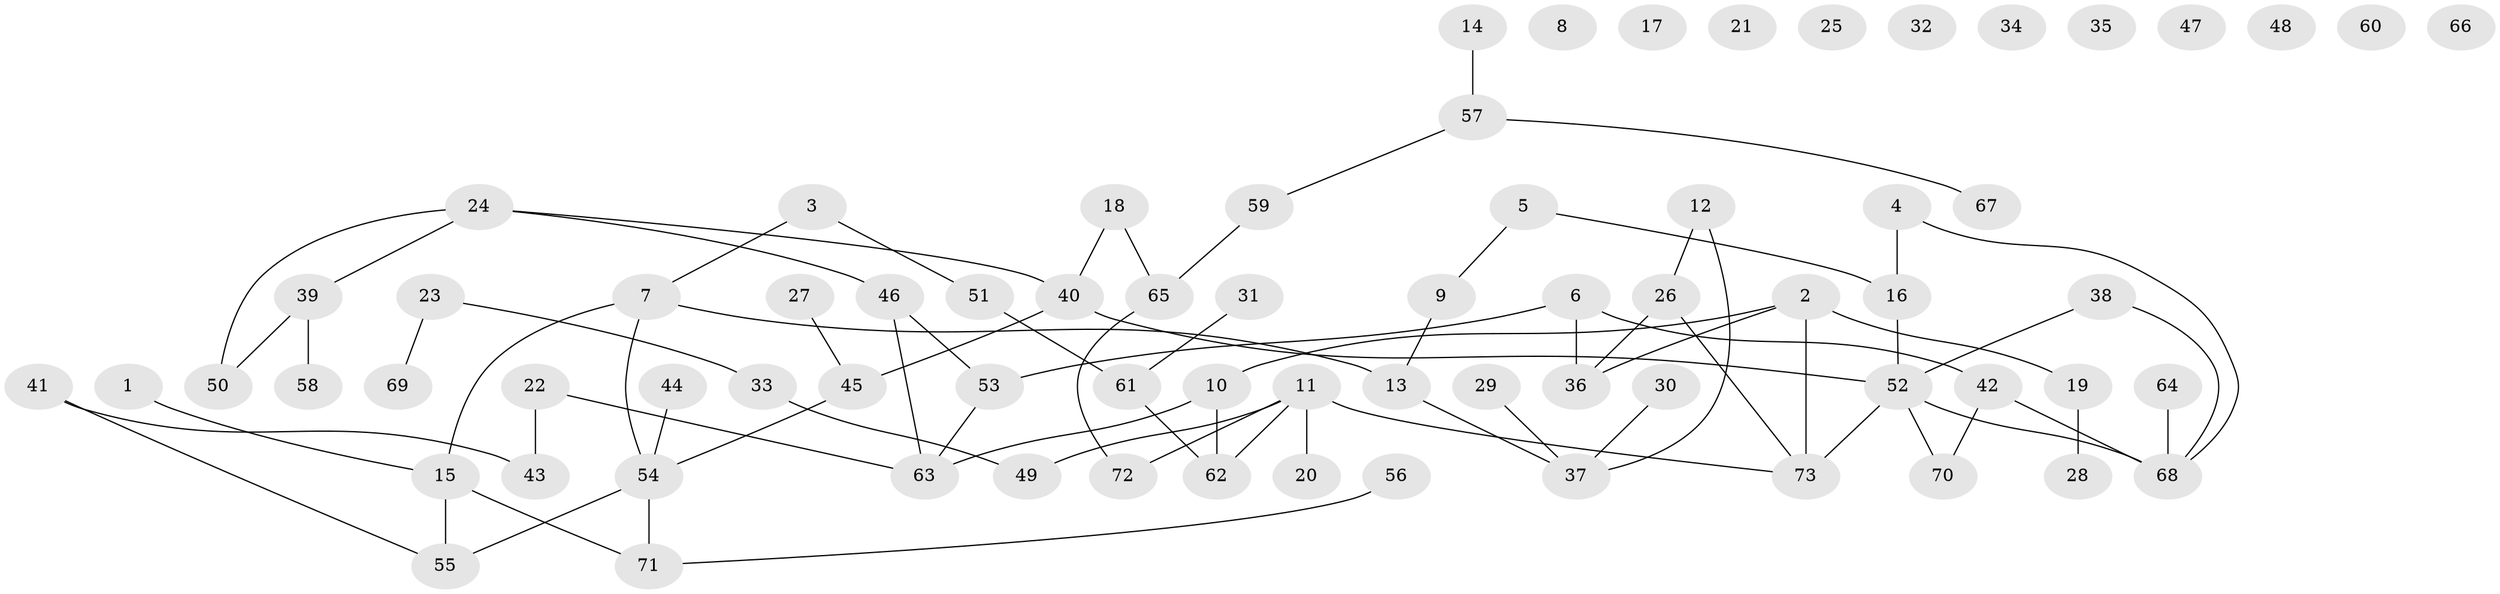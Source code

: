 // Generated by graph-tools (version 1.1) at 2025/38/03/09/25 04:38:56]
// undirected, 73 vertices, 78 edges
graph export_dot {
graph [start="1"]
  node [color=gray90,style=filled];
  1;
  2;
  3;
  4;
  5;
  6;
  7;
  8;
  9;
  10;
  11;
  12;
  13;
  14;
  15;
  16;
  17;
  18;
  19;
  20;
  21;
  22;
  23;
  24;
  25;
  26;
  27;
  28;
  29;
  30;
  31;
  32;
  33;
  34;
  35;
  36;
  37;
  38;
  39;
  40;
  41;
  42;
  43;
  44;
  45;
  46;
  47;
  48;
  49;
  50;
  51;
  52;
  53;
  54;
  55;
  56;
  57;
  58;
  59;
  60;
  61;
  62;
  63;
  64;
  65;
  66;
  67;
  68;
  69;
  70;
  71;
  72;
  73;
  1 -- 15;
  2 -- 10;
  2 -- 19;
  2 -- 36;
  2 -- 73;
  3 -- 7;
  3 -- 51;
  4 -- 16;
  4 -- 68;
  5 -- 9;
  5 -- 16;
  6 -- 36;
  6 -- 42;
  6 -- 53;
  7 -- 13;
  7 -- 15;
  7 -- 54;
  9 -- 13;
  10 -- 62;
  10 -- 63;
  11 -- 20;
  11 -- 49;
  11 -- 62;
  11 -- 72;
  11 -- 73;
  12 -- 26;
  12 -- 37;
  13 -- 37;
  14 -- 57;
  15 -- 55;
  15 -- 71;
  16 -- 52;
  18 -- 40;
  18 -- 65;
  19 -- 28;
  22 -- 43;
  22 -- 63;
  23 -- 33;
  23 -- 69;
  24 -- 39;
  24 -- 40;
  24 -- 46;
  24 -- 50;
  26 -- 36;
  26 -- 73;
  27 -- 45;
  29 -- 37;
  30 -- 37;
  31 -- 61;
  33 -- 49;
  38 -- 52;
  38 -- 68;
  39 -- 50;
  39 -- 58;
  40 -- 45;
  40 -- 52;
  41 -- 43;
  41 -- 55;
  42 -- 68;
  42 -- 70;
  44 -- 54;
  45 -- 54;
  46 -- 53;
  46 -- 63;
  51 -- 61;
  52 -- 68;
  52 -- 70;
  52 -- 73;
  53 -- 63;
  54 -- 55;
  54 -- 71;
  56 -- 71;
  57 -- 59;
  57 -- 67;
  59 -- 65;
  61 -- 62;
  64 -- 68;
  65 -- 72;
}
